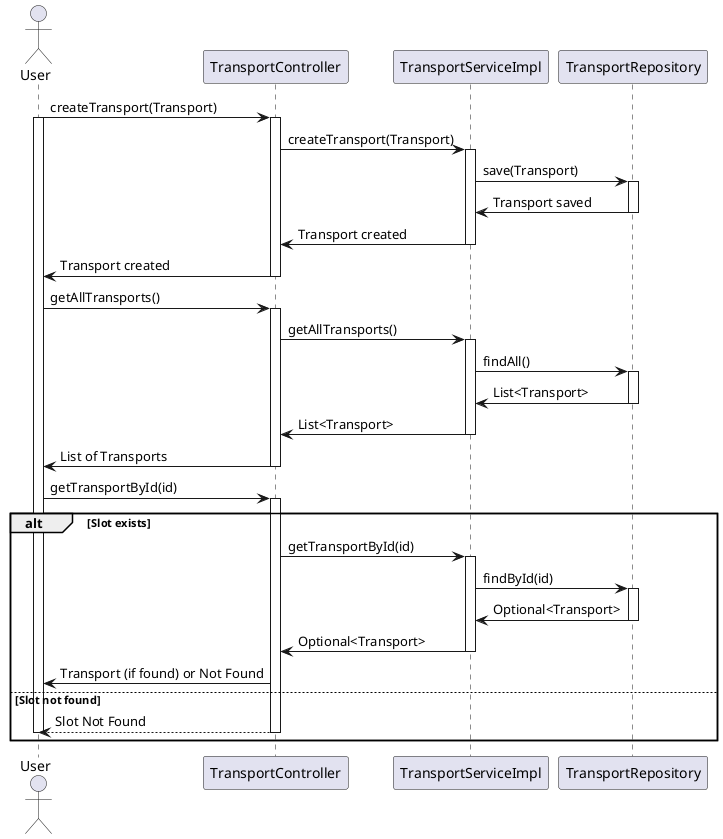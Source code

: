 @startuml

actor User
participant TransportController
participant TransportServiceImpl
participant TransportRepository

User -> TransportController: createTransport(Transport)
activate TransportController
activate User
TransportController -> TransportServiceImpl: createTransport(Transport)
activate TransportServiceImpl
TransportServiceImpl -> TransportRepository: save(Transport)
activate TransportRepository
TransportRepository -> TransportServiceImpl: Transport saved
deactivate TransportRepository
TransportServiceImpl -> TransportController: Transport created
deactivate TransportServiceImpl
TransportController -> User: Transport created
deactivate TransportController

User -> TransportController: getAllTransports()
activate TransportController
TransportController -> TransportServiceImpl: getAllTransports()
activate TransportServiceImpl
TransportServiceImpl -> TransportRepository: findAll()
activate TransportRepository
TransportRepository -> TransportServiceImpl: List<Transport>
deactivate TransportRepository
TransportServiceImpl -> TransportController: List<Transport>
deactivate TransportServiceImpl
TransportController -> User: List of Transports
deactivate TransportController

User -> TransportController: getTransportById(id)
activate TransportController
alt Slot exists
    TransportController -> TransportServiceImpl: getTransportById(id)
    activate TransportServiceImpl
    TransportServiceImpl -> TransportRepository: findById(id)
    activate TransportRepository
    TransportRepository -> TransportServiceImpl: Optional<Transport>
    deactivate TransportRepository
    TransportServiceImpl -> TransportController: Optional<Transport>
    deactivate TransportServiceImpl
    TransportController -> User: Transport (if found) or Not Found
else Slot not found
    TransportController --> User: Slot Not Found
    deactivate TransportController
    deactivate User
end

@enduml

